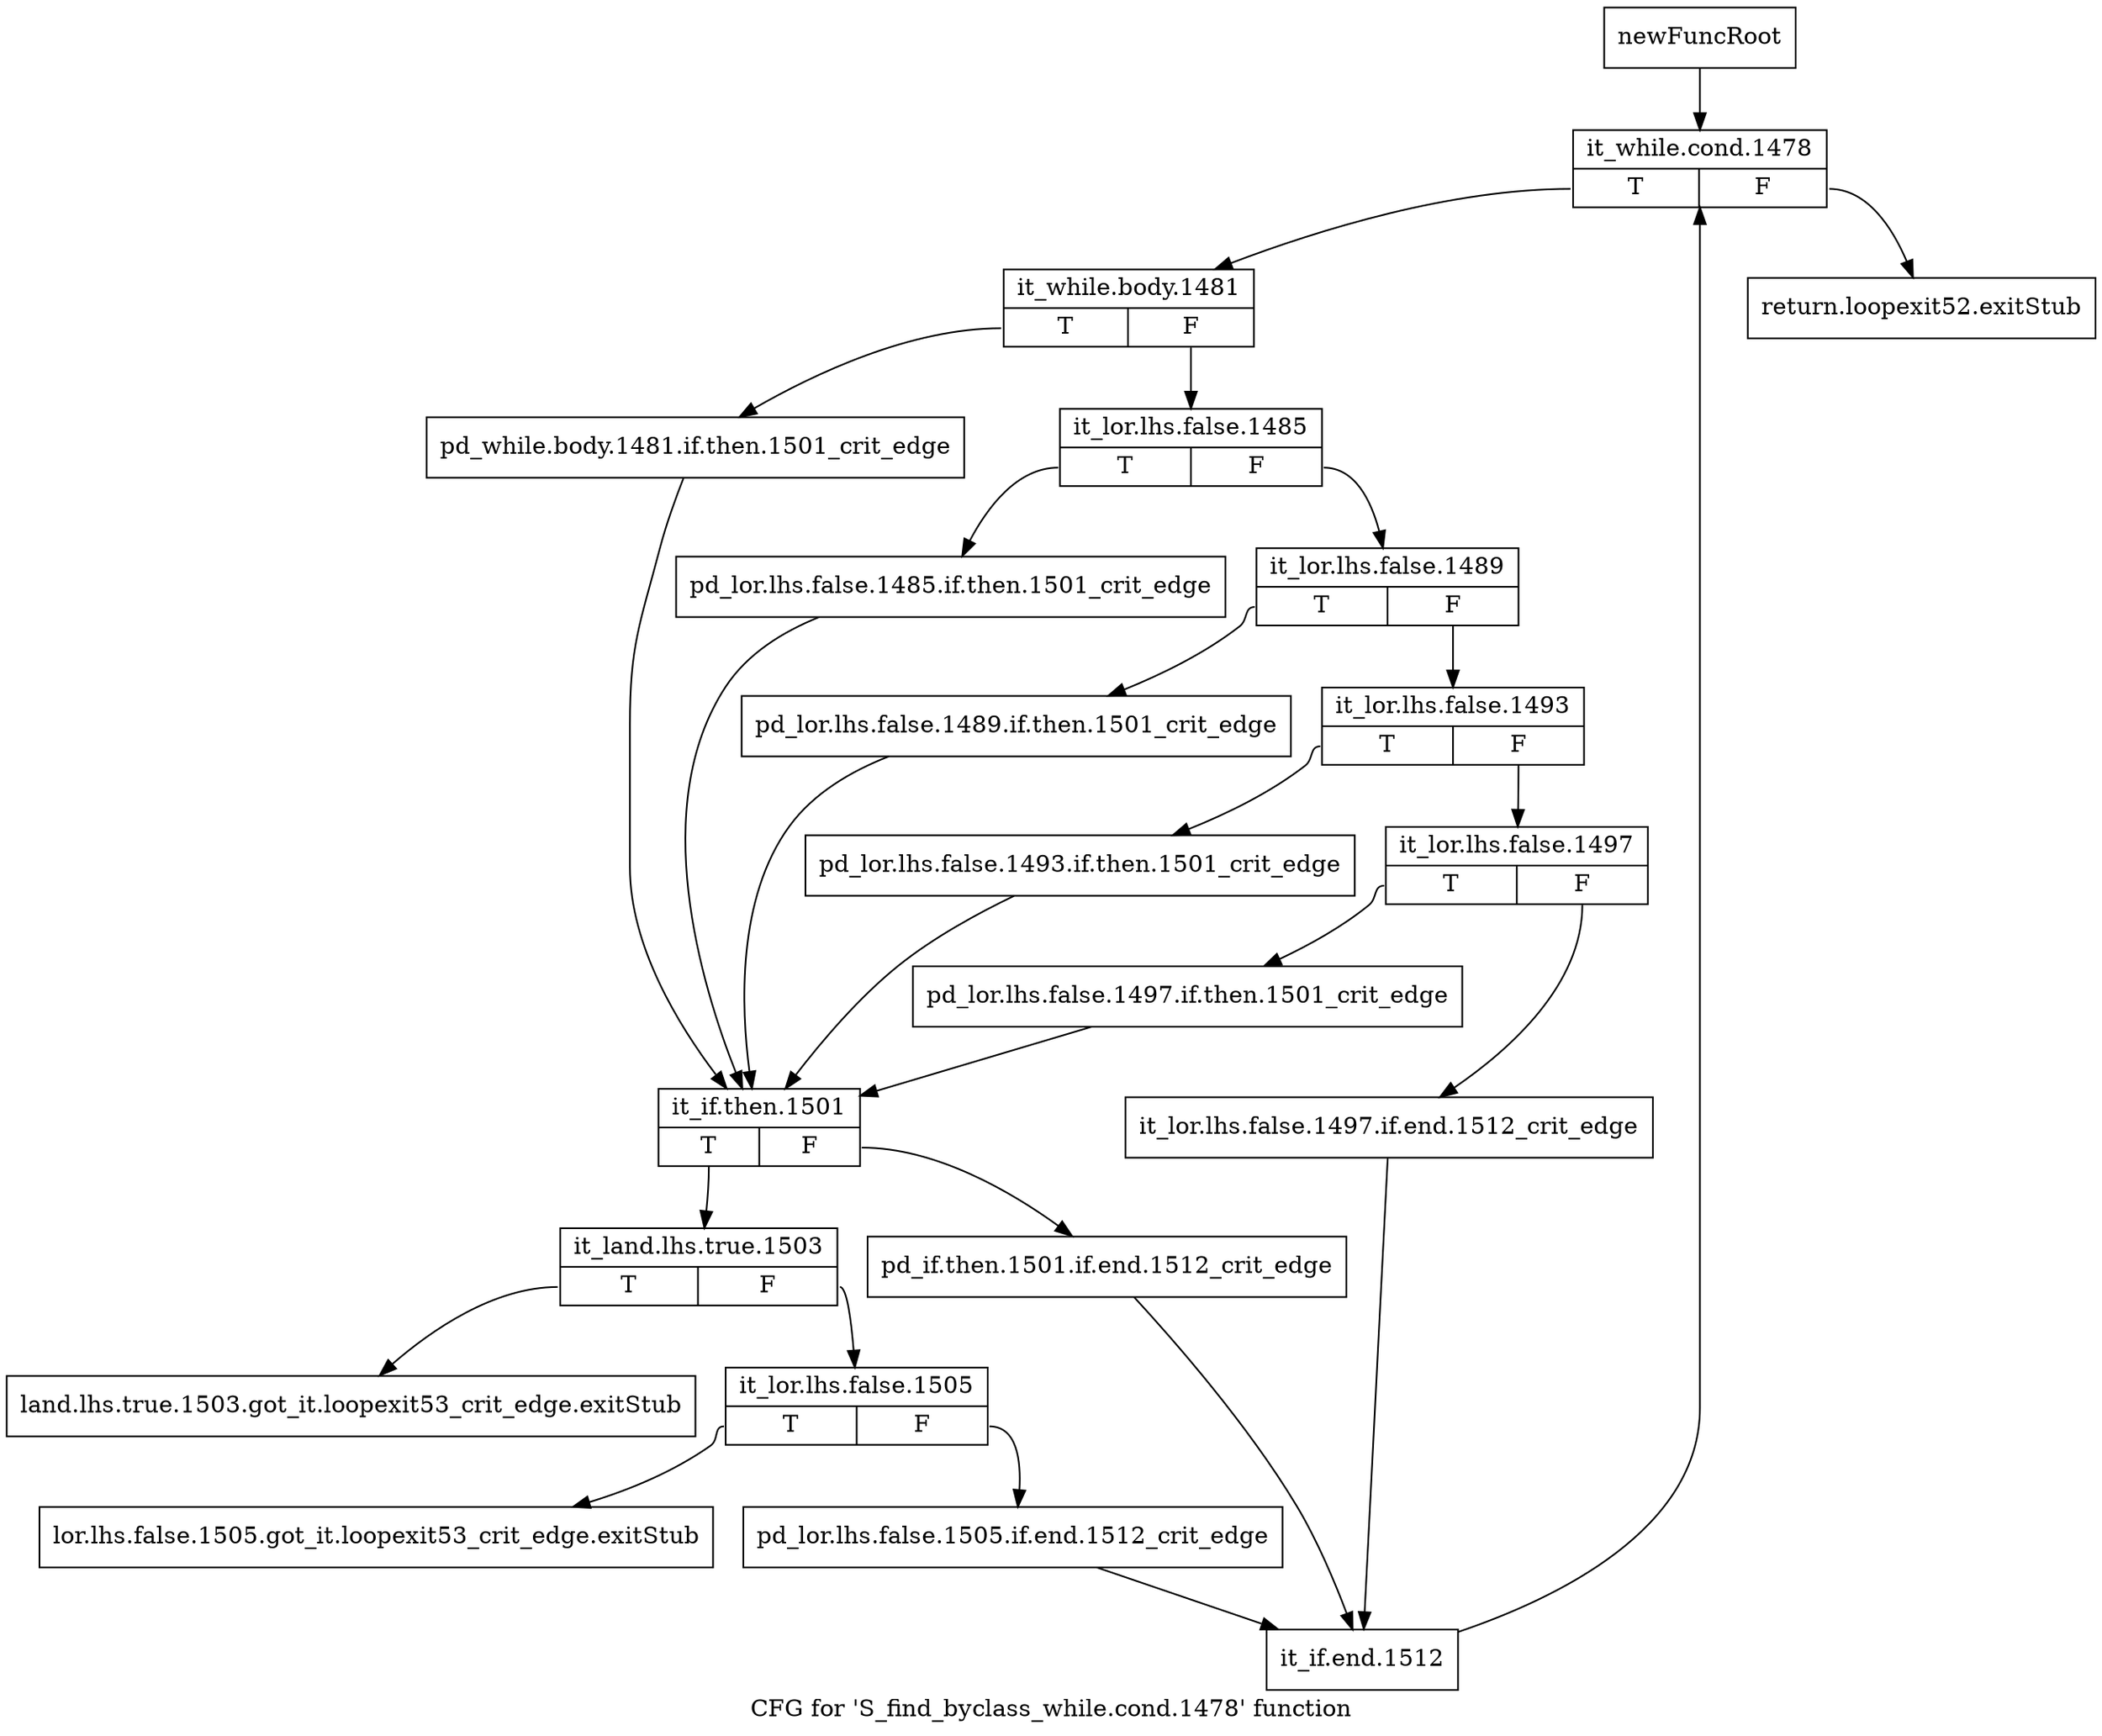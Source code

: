 digraph "CFG for 'S_find_byclass_while.cond.1478' function" {
	label="CFG for 'S_find_byclass_while.cond.1478' function";

	Node0x52c0f10 [shape=record,label="{newFuncRoot}"];
	Node0x52c0f10 -> Node0x52c1050;
	Node0x52c0f60 [shape=record,label="{return.loopexit52.exitStub}"];
	Node0x52c0fb0 [shape=record,label="{land.lhs.true.1503.got_it.loopexit53_crit_edge.exitStub}"];
	Node0x52c1000 [shape=record,label="{lor.lhs.false.1505.got_it.loopexit53_crit_edge.exitStub}"];
	Node0x52c1050 [shape=record,label="{it_while.cond.1478|{<s0>T|<s1>F}}"];
	Node0x52c1050:s0 -> Node0x52c10a0;
	Node0x52c1050:s1 -> Node0x52c0f60;
	Node0x52c10a0 [shape=record,label="{it_while.body.1481|{<s0>T|<s1>F}}"];
	Node0x52c10a0:s0 -> Node0x52c13c0;
	Node0x52c10a0:s1 -> Node0x52c10f0;
	Node0x52c10f0 [shape=record,label="{it_lor.lhs.false.1485|{<s0>T|<s1>F}}"];
	Node0x52c10f0:s0 -> Node0x52c1370;
	Node0x52c10f0:s1 -> Node0x52c1140;
	Node0x52c1140 [shape=record,label="{it_lor.lhs.false.1489|{<s0>T|<s1>F}}"];
	Node0x52c1140:s0 -> Node0x52c1320;
	Node0x52c1140:s1 -> Node0x52c1190;
	Node0x52c1190 [shape=record,label="{it_lor.lhs.false.1493|{<s0>T|<s1>F}}"];
	Node0x52c1190:s0 -> Node0x52c12d0;
	Node0x52c1190:s1 -> Node0x52c11e0;
	Node0x52c11e0 [shape=record,label="{it_lor.lhs.false.1497|{<s0>T|<s1>F}}"];
	Node0x52c11e0:s0 -> Node0x52c1280;
	Node0x52c11e0:s1 -> Node0x52c1230;
	Node0x52c1230 [shape=record,label="{it_lor.lhs.false.1497.if.end.1512_crit_edge}"];
	Node0x52c1230 -> Node0x52c15a0;
	Node0x52c1280 [shape=record,label="{pd_lor.lhs.false.1497.if.then.1501_crit_edge}"];
	Node0x52c1280 -> Node0x52c1410;
	Node0x52c12d0 [shape=record,label="{pd_lor.lhs.false.1493.if.then.1501_crit_edge}"];
	Node0x52c12d0 -> Node0x52c1410;
	Node0x52c1320 [shape=record,label="{pd_lor.lhs.false.1489.if.then.1501_crit_edge}"];
	Node0x52c1320 -> Node0x52c1410;
	Node0x52c1370 [shape=record,label="{pd_lor.lhs.false.1485.if.then.1501_crit_edge}"];
	Node0x52c1370 -> Node0x52c1410;
	Node0x52c13c0 [shape=record,label="{pd_while.body.1481.if.then.1501_crit_edge}"];
	Node0x52c13c0 -> Node0x52c1410;
	Node0x52c1410 [shape=record,label="{it_if.then.1501|{<s0>T|<s1>F}}"];
	Node0x52c1410:s0 -> Node0x52c14b0;
	Node0x52c1410:s1 -> Node0x52c1460;
	Node0x52c1460 [shape=record,label="{pd_if.then.1501.if.end.1512_crit_edge}"];
	Node0x52c1460 -> Node0x52c15a0;
	Node0x52c14b0 [shape=record,label="{it_land.lhs.true.1503|{<s0>T|<s1>F}}"];
	Node0x52c14b0:s0 -> Node0x52c0fb0;
	Node0x52c14b0:s1 -> Node0x52c1500;
	Node0x52c1500 [shape=record,label="{it_lor.lhs.false.1505|{<s0>T|<s1>F}}"];
	Node0x52c1500:s0 -> Node0x52c1000;
	Node0x52c1500:s1 -> Node0x52c1550;
	Node0x52c1550 [shape=record,label="{pd_lor.lhs.false.1505.if.end.1512_crit_edge}"];
	Node0x52c1550 -> Node0x52c15a0;
	Node0x52c15a0 [shape=record,label="{it_if.end.1512}"];
	Node0x52c15a0 -> Node0x52c1050;
}
